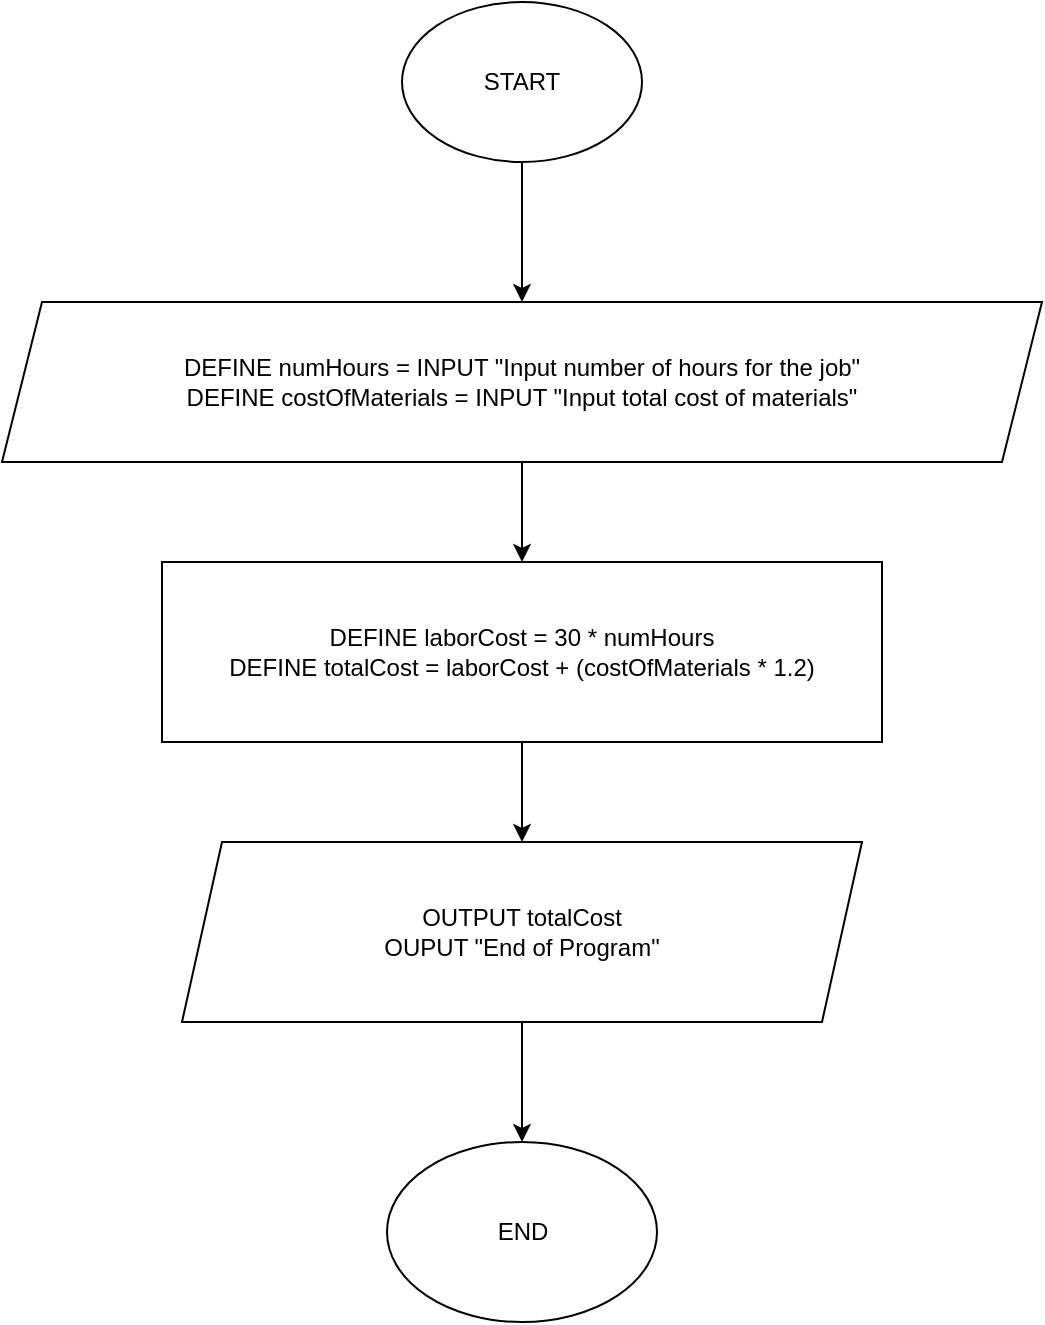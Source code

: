 <mxfile version="24.7.8">
  <diagram name="Page-1" id="2uq_JzHz3aNDA0Kp51Gh">
    <mxGraphModel dx="1434" dy="854" grid="1" gridSize="10" guides="1" tooltips="1" connect="1" arrows="1" fold="1" page="1" pageScale="1" pageWidth="850" pageHeight="1100" math="0" shadow="0">
      <root>
        <mxCell id="0" />
        <mxCell id="1" parent="0" />
        <mxCell id="SWeitnBs2cYexbDPfGCJ-2" value="START" style="ellipse;whiteSpace=wrap;html=1;" vertex="1" parent="1">
          <mxGeometry x="360" y="40" width="120" height="80" as="geometry" />
        </mxCell>
        <mxCell id="SWeitnBs2cYexbDPfGCJ-3" value="DEFINE numHours = INPUT &quot;Input number of hours for the job&quot;&lt;div&gt;DEFINE costOfMaterials = INPUT &quot;Input total cost of materials&quot;&lt;/div&gt;" style="shape=parallelogram;perimeter=parallelogramPerimeter;whiteSpace=wrap;html=1;fixedSize=1;" vertex="1" parent="1">
          <mxGeometry x="160" y="190" width="520" height="80" as="geometry" />
        </mxCell>
        <mxCell id="SWeitnBs2cYexbDPfGCJ-4" value="" style="edgeStyle=orthogonalEdgeStyle;rounded=0;orthogonalLoop=1;jettySize=auto;html=1;" edge="1" parent="1" source="SWeitnBs2cYexbDPfGCJ-2" target="SWeitnBs2cYexbDPfGCJ-3">
          <mxGeometry relative="1" as="geometry" />
        </mxCell>
        <mxCell id="SWeitnBs2cYexbDPfGCJ-5" value="DEFINE laborCost = 30 * numHours&lt;div&gt;DEFINE totalCost = laborCost + (costOfMaterials * 1.2)&lt;/div&gt;" style="rounded=0;whiteSpace=wrap;html=1;" vertex="1" parent="1">
          <mxGeometry x="240" y="320" width="360" height="90" as="geometry" />
        </mxCell>
        <mxCell id="SWeitnBs2cYexbDPfGCJ-6" value="" style="edgeStyle=orthogonalEdgeStyle;rounded=0;orthogonalLoop=1;jettySize=auto;html=1;" edge="1" parent="1" source="SWeitnBs2cYexbDPfGCJ-3" target="SWeitnBs2cYexbDPfGCJ-5">
          <mxGeometry relative="1" as="geometry" />
        </mxCell>
        <mxCell id="SWeitnBs2cYexbDPfGCJ-7" value="OUTPUT totalCost&lt;div&gt;OUPUT &quot;End of Program&quot;&lt;/div&gt;" style="shape=parallelogram;perimeter=parallelogramPerimeter;whiteSpace=wrap;html=1;fixedSize=1;" vertex="1" parent="1">
          <mxGeometry x="250" y="460" width="340" height="90" as="geometry" />
        </mxCell>
        <mxCell id="SWeitnBs2cYexbDPfGCJ-8" value="" style="edgeStyle=orthogonalEdgeStyle;rounded=0;orthogonalLoop=1;jettySize=auto;html=1;" edge="1" parent="1" source="SWeitnBs2cYexbDPfGCJ-5" target="SWeitnBs2cYexbDPfGCJ-7">
          <mxGeometry relative="1" as="geometry" />
        </mxCell>
        <mxCell id="SWeitnBs2cYexbDPfGCJ-9" value="END" style="ellipse;whiteSpace=wrap;html=1;" vertex="1" parent="1">
          <mxGeometry x="352.5" y="610" width="135" height="90" as="geometry" />
        </mxCell>
        <mxCell id="SWeitnBs2cYexbDPfGCJ-10" value="" style="edgeStyle=orthogonalEdgeStyle;rounded=0;orthogonalLoop=1;jettySize=auto;html=1;" edge="1" parent="1" source="SWeitnBs2cYexbDPfGCJ-7" target="SWeitnBs2cYexbDPfGCJ-9">
          <mxGeometry relative="1" as="geometry" />
        </mxCell>
      </root>
    </mxGraphModel>
  </diagram>
</mxfile>
